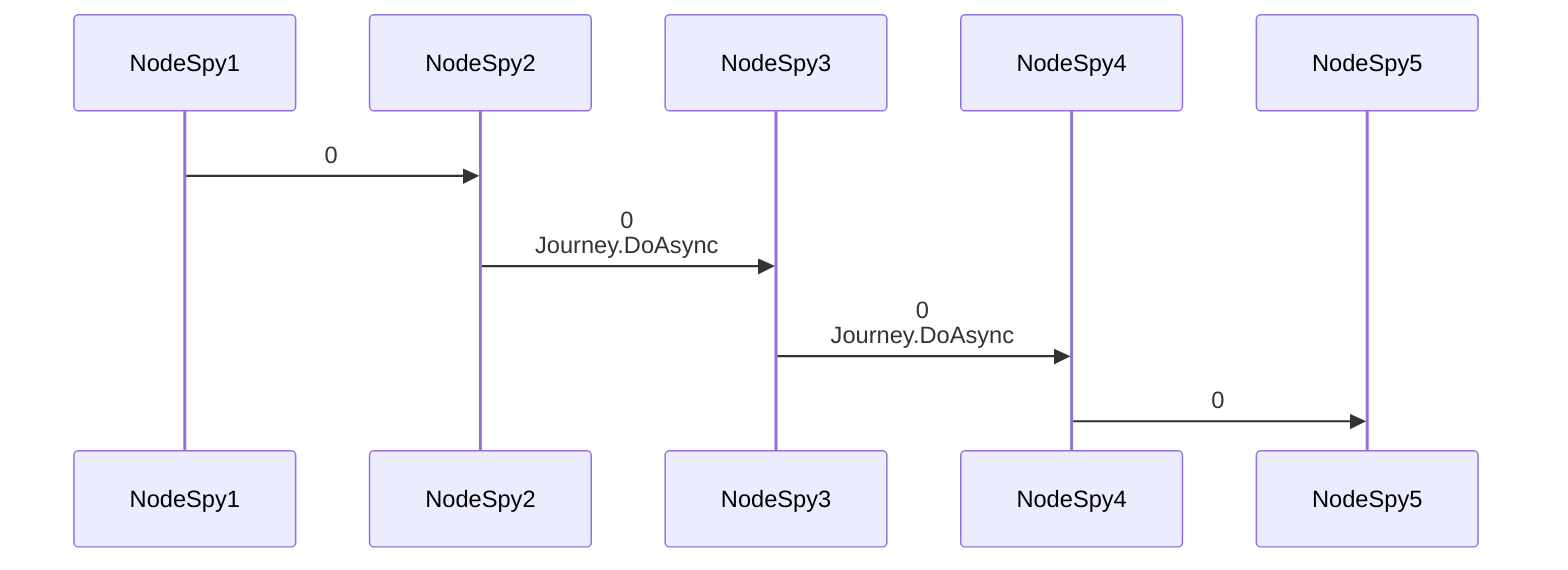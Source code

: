 ﻿sequenceDiagram
NodeSpy1->>NodeSpy2:0
NodeSpy2->>NodeSpy3:0<br>Journey.DoAsync
NodeSpy3->>NodeSpy4:0<br>Journey.DoAsync
NodeSpy4->>NodeSpy5:0